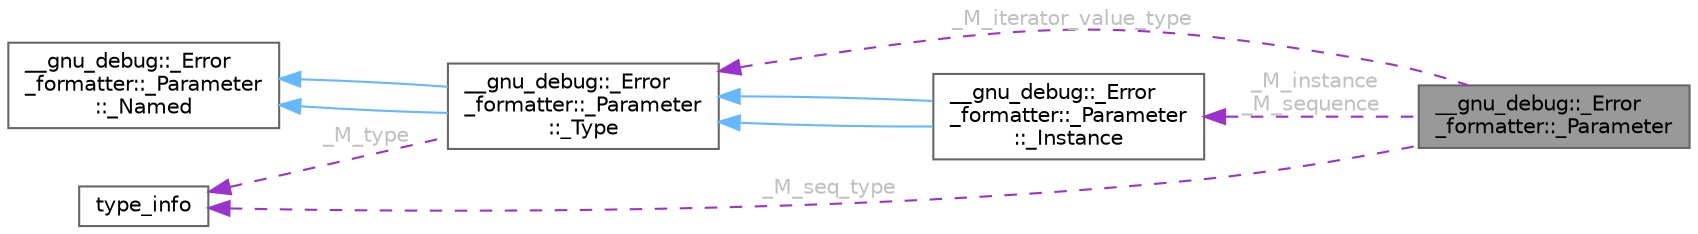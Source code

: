 digraph "__gnu_debug::_Error_formatter::_Parameter"
{
 // LATEX_PDF_SIZE
  bgcolor="transparent";
  edge [fontname=Helvetica,fontsize=10,labelfontname=Helvetica,labelfontsize=10];
  node [fontname=Helvetica,fontsize=10,shape=box,height=0.2,width=0.4];
  rankdir="LR";
  Node1 [id="Node000001",label="__gnu_debug::_Error\l_formatter::_Parameter",height=0.2,width=0.4,color="gray40", fillcolor="grey60", style="filled", fontcolor="black",tooltip=" "];
  Node2 -> Node1 [id="edge17_Node000001_Node000002",dir="back",color="darkorchid3",style="dashed",tooltip=" ",label=" _M_instance\n_M_sequence",fontcolor="grey" ];
  Node2 [id="Node000002",label="__gnu_debug::_Error\l_formatter::_Parameter\l::_Instance",height=0.2,width=0.4,color="gray40", fillcolor="white", style="filled",URL="$struct____gnu__debug_1_1___error__formatter_1_1___parameter_1_1___instance.html",tooltip=" "];
  Node3 -> Node2 [id="edge18_Node000002_Node000003",dir="back",color="steelblue1",style="solid",tooltip=" "];
  Node3 [id="Node000003",label="__gnu_debug::_Error\l_formatter::_Parameter\l::_Type",height=0.2,width=0.4,color="gray40", fillcolor="white", style="filled",URL="$struct____gnu__debug_1_1___error__formatter_1_1___parameter_1_1___type.html",tooltip=" "];
  Node4 -> Node3 [id="edge19_Node000003_Node000004",dir="back",color="steelblue1",style="solid",tooltip=" "];
  Node4 [id="Node000004",label="__gnu_debug::_Error\l_formatter::_Parameter\l::_Named",height=0.2,width=0.4,color="gray40", fillcolor="white", style="filled",URL="$struct____gnu__debug_1_1___error__formatter_1_1___parameter_1_1___named.html",tooltip=" "];
  Node4 -> Node3 [id="edge20_Node000003_Node000004",dir="back",color="steelblue1",style="solid",tooltip=" "];
  Node5 -> Node3 [id="edge21_Node000003_Node000005",dir="back",color="darkorchid3",style="dashed",tooltip=" ",label=" _M_type",fontcolor="grey" ];
  Node5 [id="Node000005",label="type_info",height=0.2,width=0.4,color="gray40", fillcolor="white", style="filled",tooltip=" "];
  Node3 -> Node2 [id="edge22_Node000002_Node000003",dir="back",color="steelblue1",style="solid",tooltip=" "];
  Node5 -> Node1 [id="edge23_Node000001_Node000005",dir="back",color="darkorchid3",style="dashed",tooltip=" ",label=" _M_seq_type",fontcolor="grey" ];
  Node3 -> Node1 [id="edge24_Node000001_Node000003",dir="back",color="darkorchid3",style="dashed",tooltip=" ",label=" _M_iterator_value_type",fontcolor="grey" ];
}

